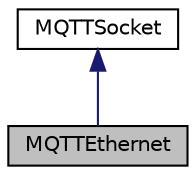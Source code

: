 digraph "MQTTEthernet"
{
  edge [fontname="Helvetica",fontsize="10",labelfontname="Helvetica",labelfontsize="10"];
  node [fontname="Helvetica",fontsize="10",shape=record];
  Node2 [label="MQTTEthernet",height=0.2,width=0.4,color="black", fillcolor="grey75", style="filled", fontcolor="black"];
  Node3 -> Node2 [dir="back",color="midnightblue",fontsize="10",style="solid",fontname="Helvetica"];
  Node3 [label="MQTTSocket",height=0.2,width=0.4,color="black", fillcolor="white", style="filled",URL="$class_m_q_t_t_socket.html"];
}

